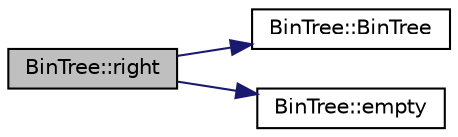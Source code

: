 digraph "BinTree::right"
{
 // INTERACTIVE_SVG=YES
 // LATEX_PDF_SIZE
  edge [fontname="Helvetica",fontsize="10",labelfontname="Helvetica",labelfontsize="10"];
  node [fontname="Helvetica",fontsize="10",shape=record];
  rankdir="LR";
  Node1 [label="BinTree::right",height=0.2,width=0.4,color="black", fillcolor="grey75", style="filled", fontcolor="black",tooltip=" "];
  Node1 -> Node2 [color="midnightblue",fontsize="10",style="solid",fontname="Helvetica"];
  Node2 [label="BinTree::BinTree",height=0.2,width=0.4,color="black", fillcolor="white", style="filled",URL="$class_bin_tree.html#a47eef22d29cd023449d97c073c08e5b6",tooltip=" "];
  Node1 -> Node3 [color="midnightblue",fontsize="10",style="solid",fontname="Helvetica"];
  Node3 [label="BinTree::empty",height=0.2,width=0.4,color="black", fillcolor="white", style="filled",URL="$class_bin_tree.html#a74cda259ba5c25b8ee38ed4dc33e4fad",tooltip=" "];
}
